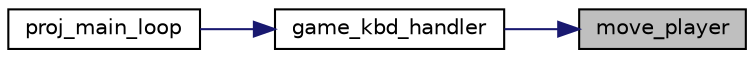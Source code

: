 digraph "move_player"
{
 // LATEX_PDF_SIZE
  edge [fontname="Helvetica",fontsize="10",labelfontname="Helvetica",labelfontsize="10"];
  node [fontname="Helvetica",fontsize="10",shape=record];
  rankdir="RL";
  Node1 [label="move_player",height=0.2,width=0.4,color="black", fillcolor="grey75", style="filled", fontcolor="black",tooltip="Moves the player, according to the parameters passed to the function."];
  Node1 -> Node2 [dir="back",color="midnightblue",fontsize="10",style="solid",fontname="Helvetica"];
  Node2 [label="game_kbd_handler",height=0.2,width=0.4,color="black", fillcolor="white", style="filled",URL="$group__game.html#gaf071b88f62dbd1d5c547d0b471717bf5",tooltip="Handles the data received from the keyboard interrupts, during the game."];
  Node2 -> Node3 [dir="back",color="midnightblue",fontsize="10",style="solid",fontname="Helvetica"];
  Node3 [label="proj_main_loop",height=0.2,width=0.4,color="black", fillcolor="white", style="filled",URL="$proj_8c.html#a2a16f651eccbd248e1ad3b3b924b143b",tooltip=" "];
}
